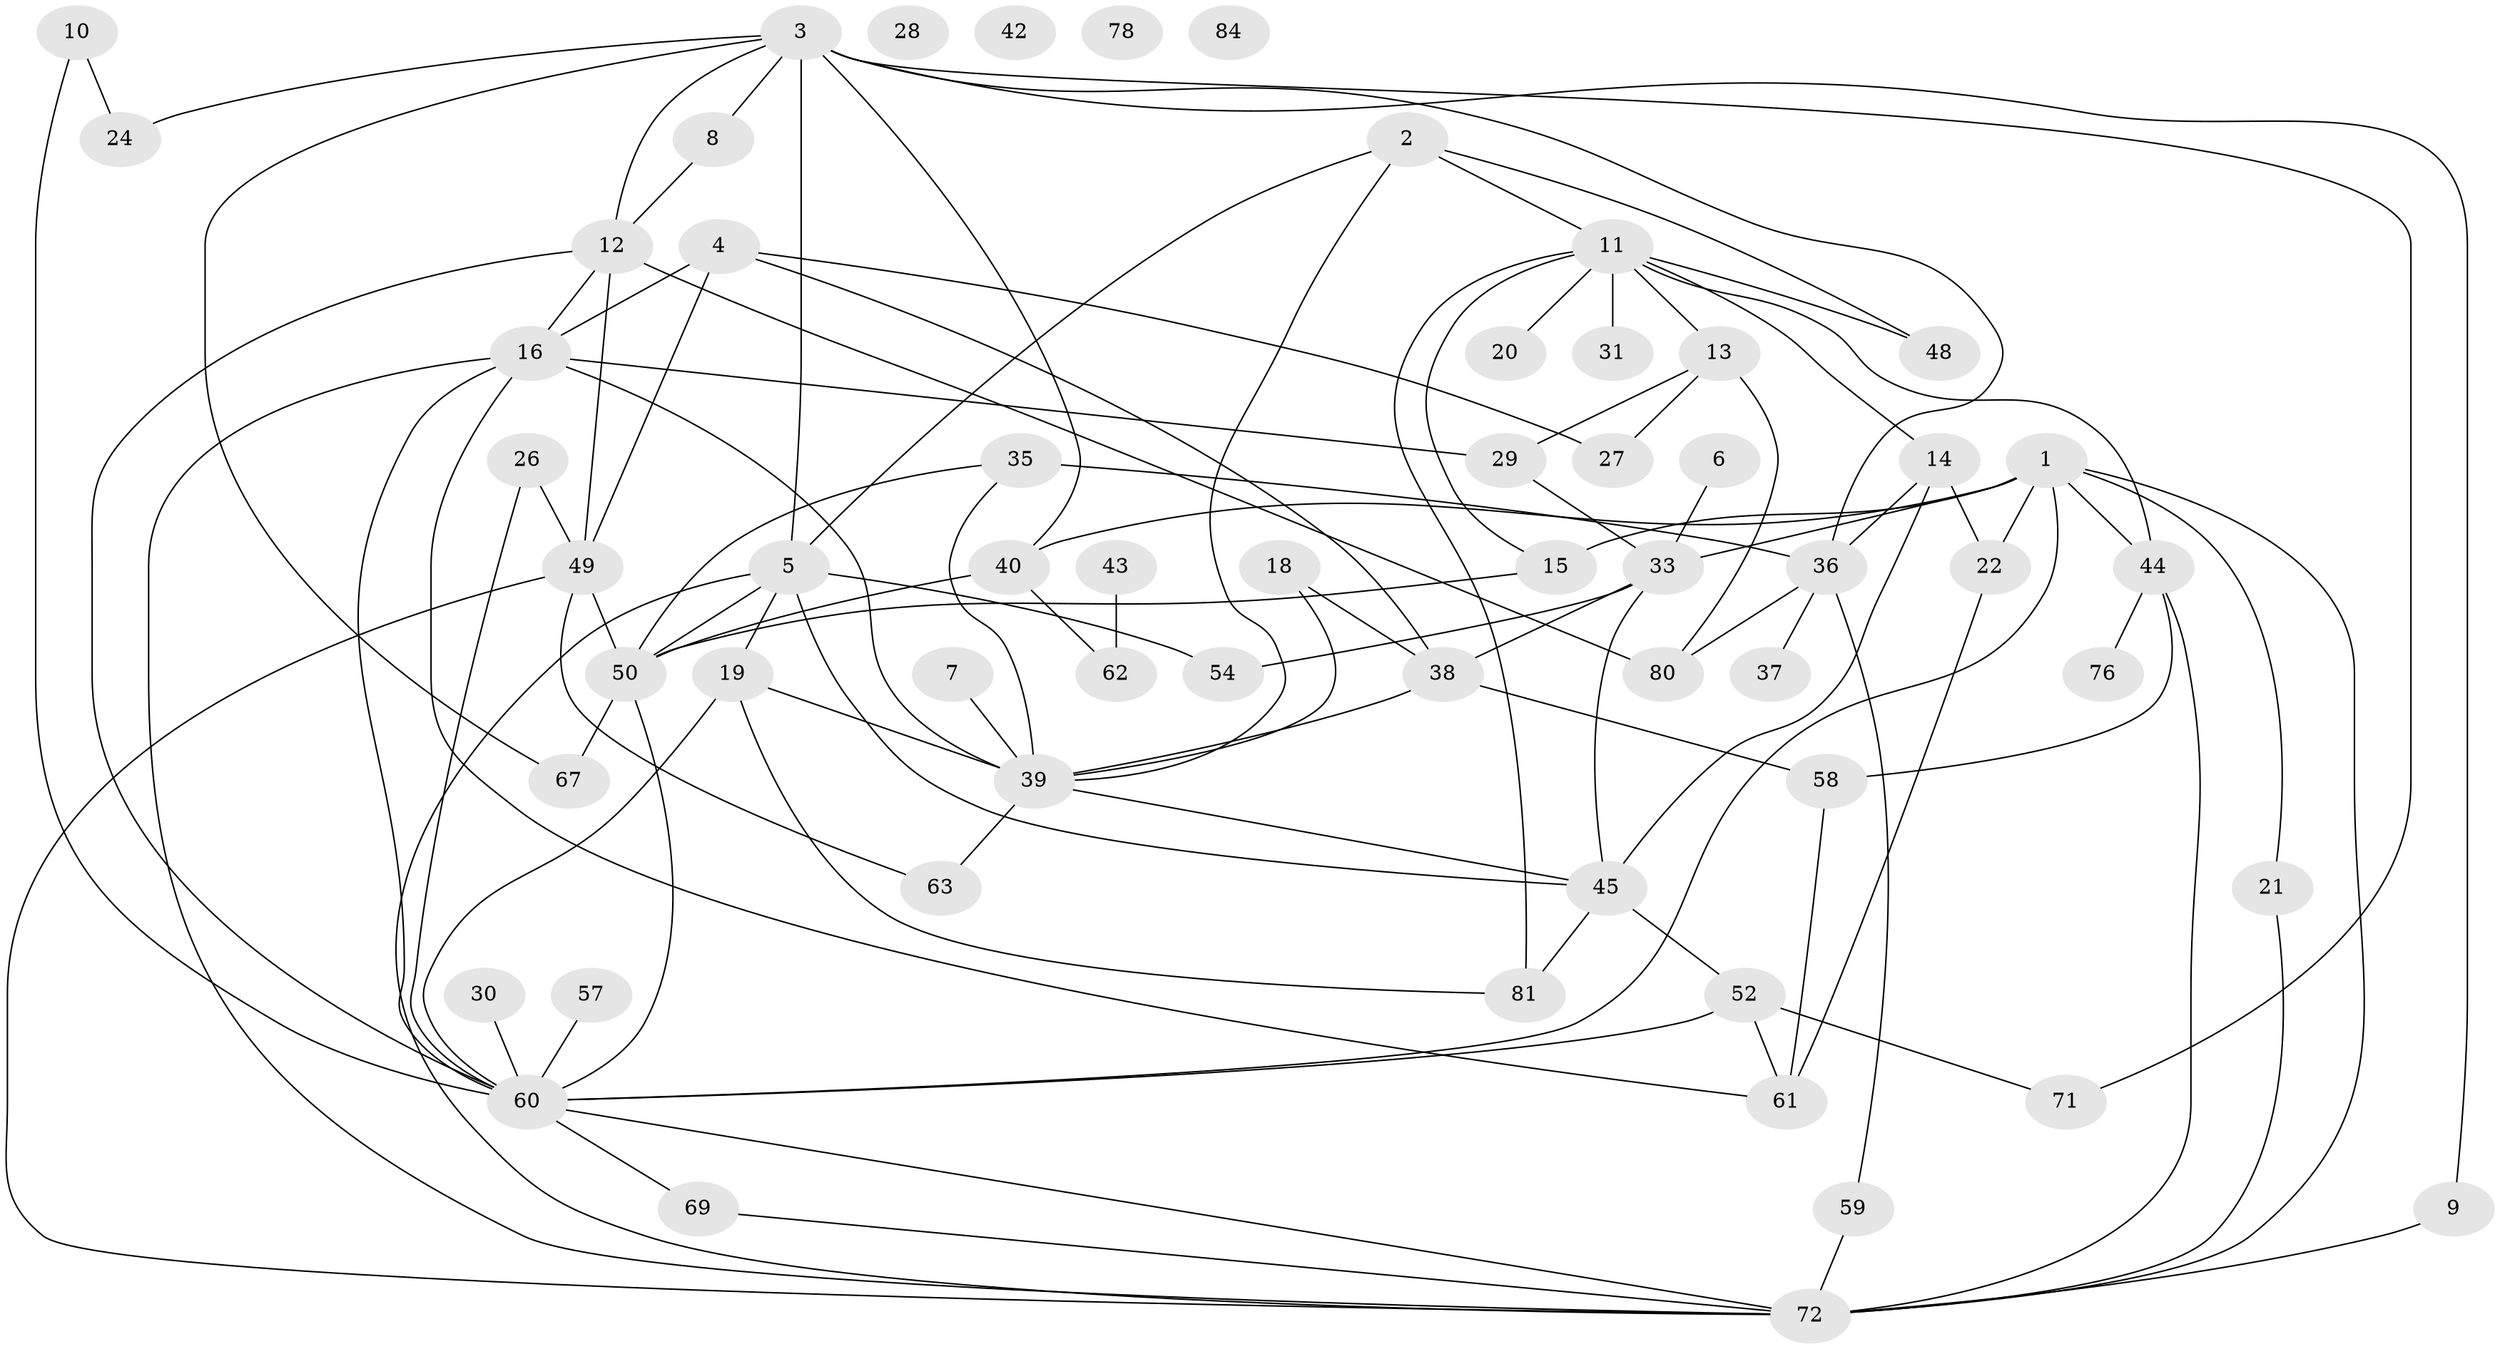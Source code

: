 // original degree distribution, {6: 0.045454545454545456, 4: 0.17045454545454544, 3: 0.2159090909090909, 1: 0.13636363636363635, 2: 0.23863636363636365, 7: 0.06818181818181818, 0: 0.045454545454545456, 5: 0.07954545454545454}
// Generated by graph-tools (version 1.1) at 2025/41/03/06/25 10:41:20]
// undirected, 60 vertices, 106 edges
graph export_dot {
graph [start="1"]
  node [color=gray90,style=filled];
  1 [super="+32"];
  2 [super="+25"];
  3 [super="+41"];
  4 [super="+56"];
  5 [super="+70"];
  6;
  7;
  8;
  9;
  10;
  11 [super="+53"];
  12 [super="+17"];
  13;
  14;
  15;
  16 [super="+34"];
  18 [super="+82"];
  19;
  20;
  21 [super="+23"];
  22 [super="+46"];
  24;
  26;
  27 [super="+74"];
  28;
  29;
  30;
  31;
  33 [super="+79"];
  35 [super="+75"];
  36 [super="+55"];
  37 [super="+47"];
  38 [super="+73"];
  39 [super="+66"];
  40 [super="+88"];
  42;
  43;
  44 [super="+65"];
  45 [super="+51"];
  48;
  49;
  50 [super="+77"];
  52 [super="+64"];
  54 [super="+68"];
  57;
  58;
  59;
  60 [super="+87"];
  61 [super="+85"];
  62;
  63;
  67;
  69;
  71;
  72 [super="+86"];
  76;
  78;
  80 [super="+83"];
  81;
  84;
  1 -- 33 [weight=2];
  1 -- 44;
  1 -- 60;
  1 -- 22;
  1 -- 21;
  1 -- 72;
  1 -- 40;
  1 -- 15;
  2 -- 5;
  2 -- 11;
  2 -- 39;
  2 -- 48;
  3 -- 8;
  3 -- 9;
  3 -- 71;
  3 -- 36;
  3 -- 5;
  3 -- 67;
  3 -- 24;
  3 -- 12;
  3 -- 40;
  4 -- 38;
  4 -- 49;
  4 -- 16;
  4 -- 27;
  5 -- 19;
  5 -- 50;
  5 -- 72;
  5 -- 45;
  5 -- 54;
  6 -- 33;
  7 -- 39;
  8 -- 12;
  9 -- 72;
  10 -- 24;
  10 -- 60;
  11 -- 13;
  11 -- 14;
  11 -- 15;
  11 -- 20;
  11 -- 48;
  11 -- 81;
  11 -- 44;
  11 -- 31;
  12 -- 49;
  12 -- 80;
  12 -- 16;
  12 -- 60;
  13 -- 27;
  13 -- 29;
  13 -- 80;
  14 -- 36;
  14 -- 22;
  14 -- 45;
  15 -- 50;
  16 -- 39;
  16 -- 60;
  16 -- 72;
  16 -- 61;
  16 -- 29;
  18 -- 38 [weight=2];
  18 -- 39;
  19 -- 39;
  19 -- 81;
  19 -- 60;
  21 -- 72;
  22 -- 61;
  26 -- 49;
  26 -- 60;
  29 -- 33;
  30 -- 60;
  33 -- 54;
  33 -- 38;
  33 -- 45;
  35 -- 36;
  35 -- 39;
  35 -- 50;
  36 -- 59;
  36 -- 80;
  36 -- 37;
  38 -- 58;
  38 -- 39;
  39 -- 63;
  39 -- 45;
  40 -- 62;
  40 -- 50;
  43 -- 62;
  44 -- 76;
  44 -- 72;
  44 -- 58;
  45 -- 52;
  45 -- 81;
  49 -- 63;
  49 -- 72;
  49 -- 50;
  50 -- 67;
  50 -- 60;
  52 -- 71;
  52 -- 61;
  52 -- 60;
  57 -- 60;
  58 -- 61;
  59 -- 72;
  60 -- 72;
  60 -- 69;
  69 -- 72;
}
